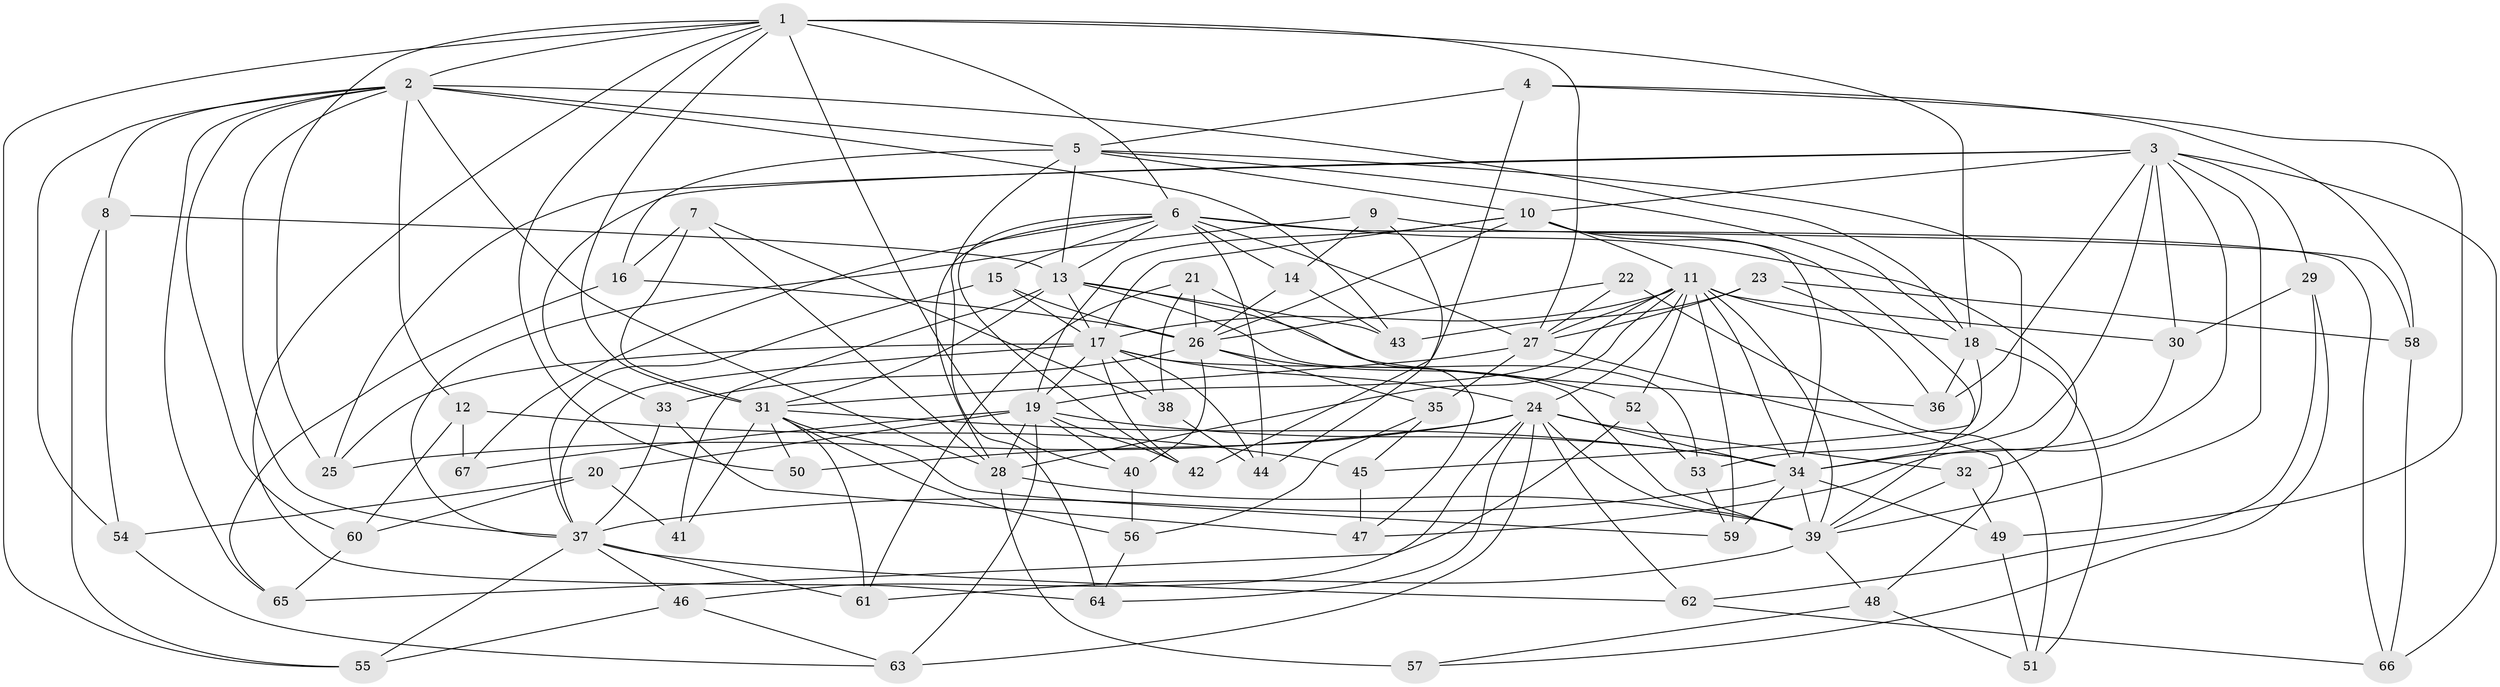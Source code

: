 // original degree distribution, {4: 1.0}
// Generated by graph-tools (version 1.1) at 2025/53/03/04/25 22:53:46]
// undirected, 67 vertices, 186 edges
graph export_dot {
  node [color=gray90,style=filled];
  1;
  2;
  3;
  4;
  5;
  6;
  7;
  8;
  9;
  10;
  11;
  12;
  13;
  14;
  15;
  16;
  17;
  18;
  19;
  20;
  21;
  22;
  23;
  24;
  25;
  26;
  27;
  28;
  29;
  30;
  31;
  32;
  33;
  34;
  35;
  36;
  37;
  38;
  39;
  40;
  41;
  42;
  43;
  44;
  45;
  46;
  47;
  48;
  49;
  50;
  51;
  52;
  53;
  54;
  55;
  56;
  57;
  58;
  59;
  60;
  61;
  62;
  63;
  64;
  65;
  66;
  67;
  1 -- 2 [weight=1.0];
  1 -- 6 [weight=1.0];
  1 -- 18 [weight=1.0];
  1 -- 25 [weight=1.0];
  1 -- 27 [weight=3.0];
  1 -- 31 [weight=1.0];
  1 -- 40 [weight=1.0];
  1 -- 50 [weight=1.0];
  1 -- 55 [weight=1.0];
  1 -- 64 [weight=1.0];
  2 -- 5 [weight=1.0];
  2 -- 8 [weight=1.0];
  2 -- 12 [weight=1.0];
  2 -- 18 [weight=2.0];
  2 -- 28 [weight=1.0];
  2 -- 37 [weight=1.0];
  2 -- 43 [weight=1.0];
  2 -- 54 [weight=1.0];
  2 -- 60 [weight=1.0];
  2 -- 65 [weight=1.0];
  3 -- 10 [weight=1.0];
  3 -- 25 [weight=1.0];
  3 -- 29 [weight=1.0];
  3 -- 30 [weight=1.0];
  3 -- 33 [weight=1.0];
  3 -- 34 [weight=1.0];
  3 -- 36 [weight=1.0];
  3 -- 39 [weight=1.0];
  3 -- 47 [weight=1.0];
  3 -- 66 [weight=1.0];
  4 -- 5 [weight=1.0];
  4 -- 42 [weight=1.0];
  4 -- 49 [weight=1.0];
  4 -- 58 [weight=1.0];
  5 -- 10 [weight=1.0];
  5 -- 13 [weight=1.0];
  5 -- 16 [weight=1.0];
  5 -- 18 [weight=1.0];
  5 -- 53 [weight=1.0];
  5 -- 64 [weight=1.0];
  6 -- 13 [weight=1.0];
  6 -- 14 [weight=1.0];
  6 -- 15 [weight=1.0];
  6 -- 27 [weight=2.0];
  6 -- 28 [weight=1.0];
  6 -- 32 [weight=1.0];
  6 -- 42 [weight=1.0];
  6 -- 44 [weight=1.0];
  6 -- 66 [weight=1.0];
  6 -- 67 [weight=1.0];
  7 -- 16 [weight=1.0];
  7 -- 28 [weight=1.0];
  7 -- 31 [weight=1.0];
  7 -- 38 [weight=1.0];
  8 -- 13 [weight=1.0];
  8 -- 54 [weight=1.0];
  8 -- 55 [weight=1.0];
  9 -- 14 [weight=1.0];
  9 -- 37 [weight=1.0];
  9 -- 44 [weight=1.0];
  9 -- 58 [weight=1.0];
  10 -- 11 [weight=1.0];
  10 -- 17 [weight=1.0];
  10 -- 19 [weight=1.0];
  10 -- 26 [weight=1.0];
  10 -- 34 [weight=1.0];
  10 -- 39 [weight=1.0];
  11 -- 17 [weight=1.0];
  11 -- 18 [weight=1.0];
  11 -- 19 [weight=1.0];
  11 -- 24 [weight=1.0];
  11 -- 27 [weight=1.0];
  11 -- 28 [weight=1.0];
  11 -- 30 [weight=1.0];
  11 -- 34 [weight=1.0];
  11 -- 39 [weight=1.0];
  11 -- 52 [weight=1.0];
  11 -- 59 [weight=1.0];
  12 -- 45 [weight=1.0];
  12 -- 60 [weight=1.0];
  12 -- 67 [weight=1.0];
  13 -- 17 [weight=1.0];
  13 -- 31 [weight=1.0];
  13 -- 36 [weight=1.0];
  13 -- 41 [weight=2.0];
  13 -- 43 [weight=1.0];
  13 -- 53 [weight=1.0];
  14 -- 26 [weight=1.0];
  14 -- 43 [weight=1.0];
  15 -- 17 [weight=1.0];
  15 -- 26 [weight=1.0];
  15 -- 37 [weight=1.0];
  16 -- 26 [weight=1.0];
  16 -- 65 [weight=1.0];
  17 -- 19 [weight=1.0];
  17 -- 24 [weight=1.0];
  17 -- 25 [weight=1.0];
  17 -- 37 [weight=1.0];
  17 -- 38 [weight=1.0];
  17 -- 39 [weight=1.0];
  17 -- 42 [weight=1.0];
  17 -- 44 [weight=1.0];
  18 -- 36 [weight=1.0];
  18 -- 45 [weight=1.0];
  18 -- 51 [weight=1.0];
  19 -- 20 [weight=1.0];
  19 -- 28 [weight=1.0];
  19 -- 34 [weight=2.0];
  19 -- 40 [weight=1.0];
  19 -- 42 [weight=1.0];
  19 -- 63 [weight=1.0];
  19 -- 67 [weight=2.0];
  20 -- 41 [weight=1.0];
  20 -- 54 [weight=1.0];
  20 -- 60 [weight=1.0];
  21 -- 26 [weight=1.0];
  21 -- 38 [weight=1.0];
  21 -- 47 [weight=1.0];
  21 -- 61 [weight=1.0];
  22 -- 26 [weight=1.0];
  22 -- 27 [weight=2.0];
  22 -- 51 [weight=1.0];
  23 -- 27 [weight=1.0];
  23 -- 36 [weight=1.0];
  23 -- 43 [weight=1.0];
  23 -- 58 [weight=1.0];
  24 -- 25 [weight=1.0];
  24 -- 32 [weight=1.0];
  24 -- 34 [weight=1.0];
  24 -- 39 [weight=1.0];
  24 -- 46 [weight=1.0];
  24 -- 50 [weight=2.0];
  24 -- 62 [weight=1.0];
  24 -- 63 [weight=1.0];
  24 -- 64 [weight=1.0];
  26 -- 33 [weight=1.0];
  26 -- 35 [weight=1.0];
  26 -- 40 [weight=1.0];
  26 -- 52 [weight=1.0];
  27 -- 31 [weight=1.0];
  27 -- 35 [weight=1.0];
  27 -- 48 [weight=1.0];
  28 -- 39 [weight=1.0];
  28 -- 57 [weight=2.0];
  29 -- 30 [weight=1.0];
  29 -- 57 [weight=1.0];
  29 -- 62 [weight=1.0];
  30 -- 34 [weight=1.0];
  31 -- 34 [weight=1.0];
  31 -- 41 [weight=1.0];
  31 -- 50 [weight=1.0];
  31 -- 56 [weight=1.0];
  31 -- 59 [weight=1.0];
  31 -- 61 [weight=1.0];
  32 -- 39 [weight=1.0];
  32 -- 49 [weight=1.0];
  33 -- 37 [weight=1.0];
  33 -- 47 [weight=1.0];
  34 -- 37 [weight=1.0];
  34 -- 39 [weight=1.0];
  34 -- 49 [weight=1.0];
  34 -- 59 [weight=1.0];
  35 -- 45 [weight=1.0];
  35 -- 56 [weight=1.0];
  37 -- 46 [weight=1.0];
  37 -- 55 [weight=1.0];
  37 -- 61 [weight=1.0];
  37 -- 62 [weight=1.0];
  38 -- 44 [weight=1.0];
  39 -- 48 [weight=1.0];
  39 -- 61 [weight=1.0];
  40 -- 56 [weight=1.0];
  45 -- 47 [weight=1.0];
  46 -- 55 [weight=1.0];
  46 -- 63 [weight=1.0];
  48 -- 51 [weight=1.0];
  48 -- 57 [weight=1.0];
  49 -- 51 [weight=1.0];
  52 -- 53 [weight=1.0];
  52 -- 65 [weight=1.0];
  53 -- 59 [weight=1.0];
  54 -- 63 [weight=1.0];
  56 -- 64 [weight=1.0];
  58 -- 66 [weight=1.0];
  60 -- 65 [weight=1.0];
  62 -- 66 [weight=1.0];
}
